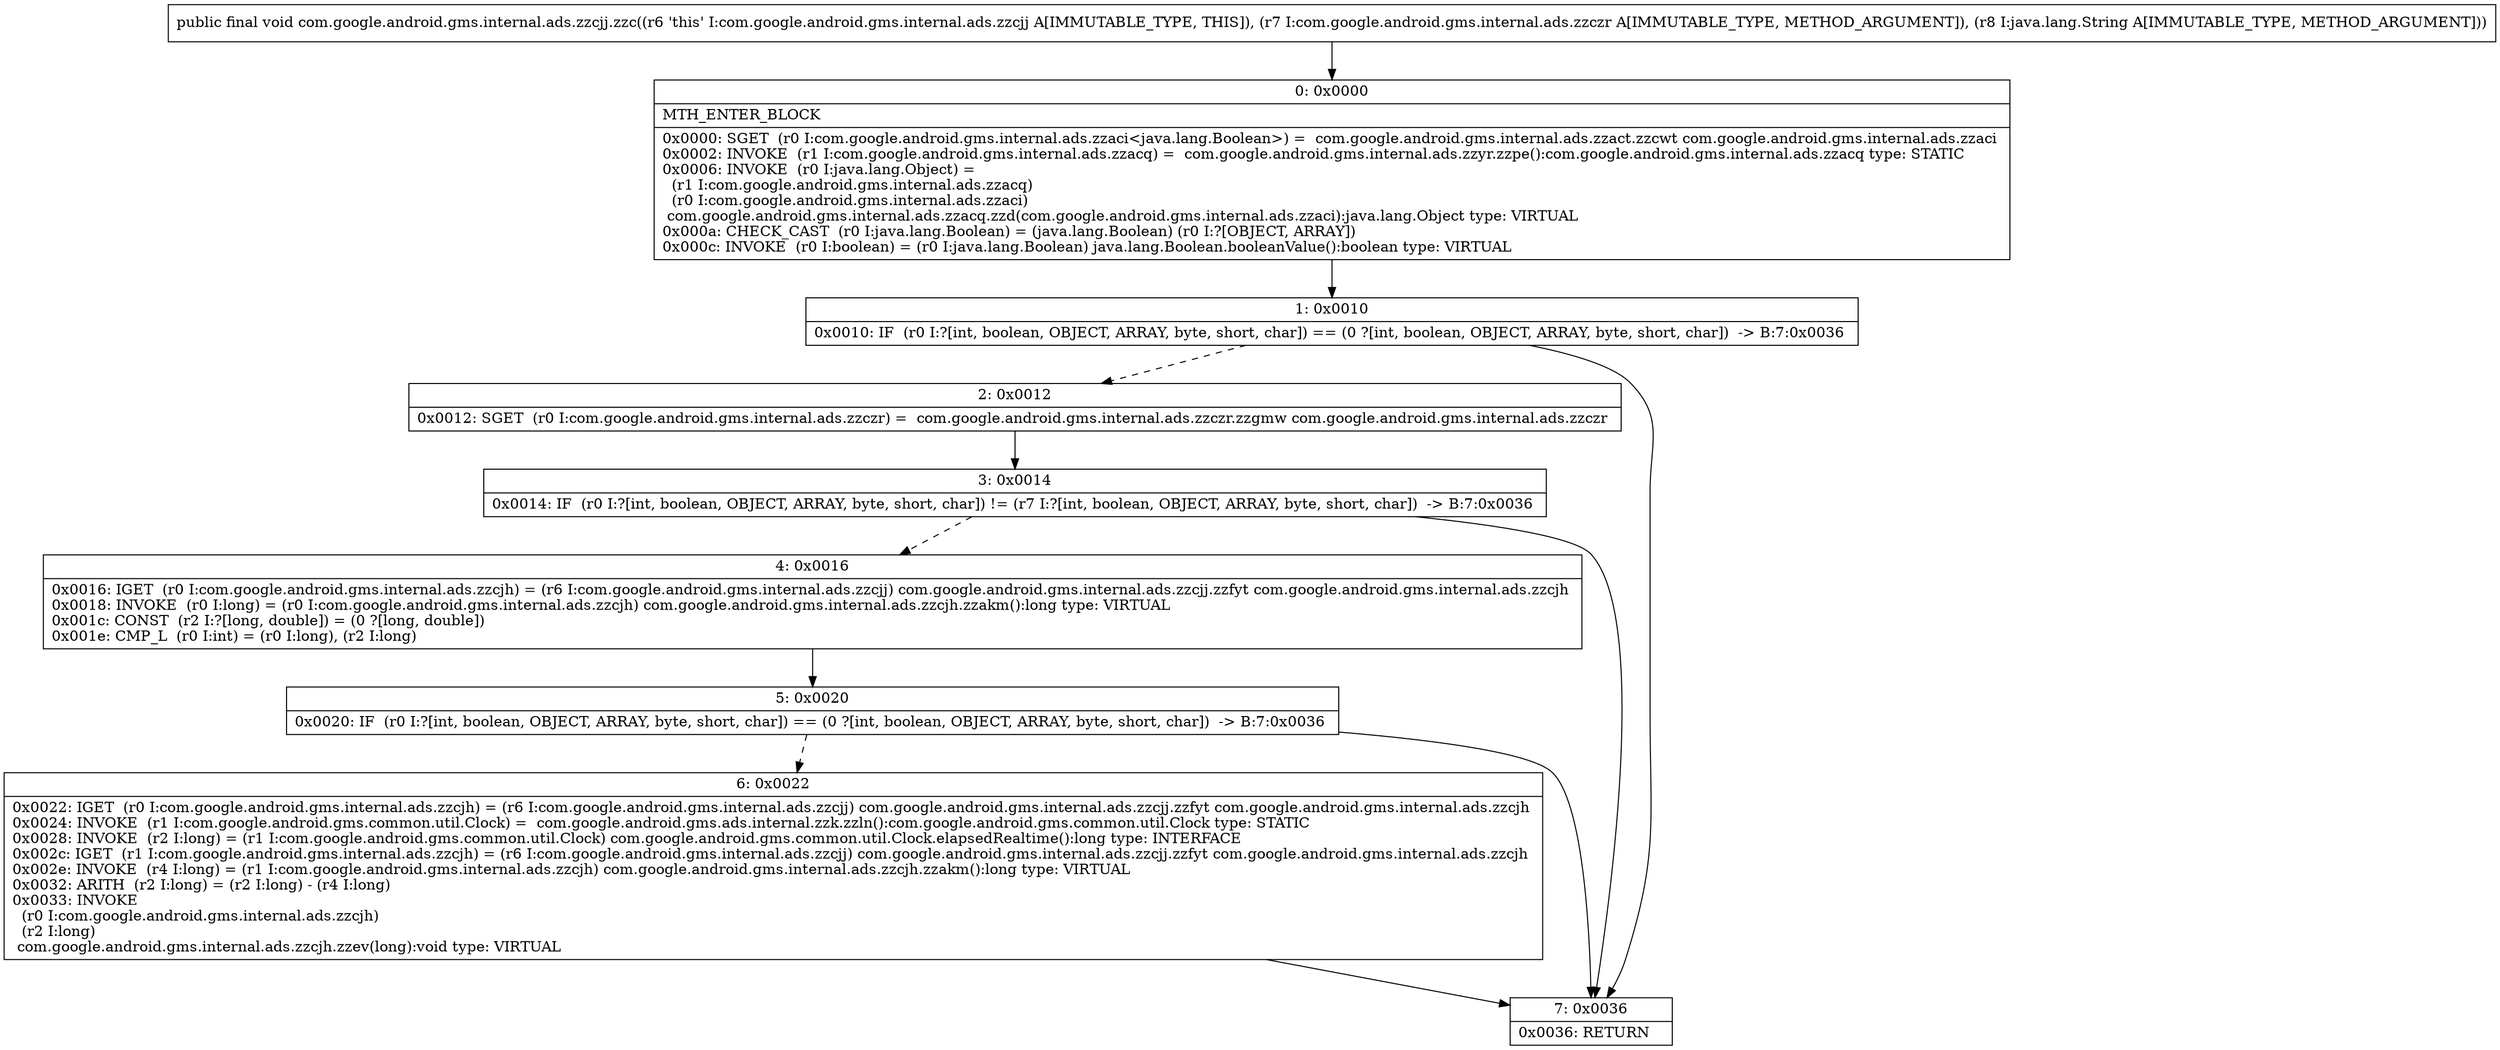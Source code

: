 digraph "CFG forcom.google.android.gms.internal.ads.zzcjj.zzc(Lcom\/google\/android\/gms\/internal\/ads\/zzczr;Ljava\/lang\/String;)V" {
Node_0 [shape=record,label="{0\:\ 0x0000|MTH_ENTER_BLOCK\l|0x0000: SGET  (r0 I:com.google.android.gms.internal.ads.zzaci\<java.lang.Boolean\>) =  com.google.android.gms.internal.ads.zzact.zzcwt com.google.android.gms.internal.ads.zzaci \l0x0002: INVOKE  (r1 I:com.google.android.gms.internal.ads.zzacq) =  com.google.android.gms.internal.ads.zzyr.zzpe():com.google.android.gms.internal.ads.zzacq type: STATIC \l0x0006: INVOKE  (r0 I:java.lang.Object) = \l  (r1 I:com.google.android.gms.internal.ads.zzacq)\l  (r0 I:com.google.android.gms.internal.ads.zzaci)\l com.google.android.gms.internal.ads.zzacq.zzd(com.google.android.gms.internal.ads.zzaci):java.lang.Object type: VIRTUAL \l0x000a: CHECK_CAST  (r0 I:java.lang.Boolean) = (java.lang.Boolean) (r0 I:?[OBJECT, ARRAY]) \l0x000c: INVOKE  (r0 I:boolean) = (r0 I:java.lang.Boolean) java.lang.Boolean.booleanValue():boolean type: VIRTUAL \l}"];
Node_1 [shape=record,label="{1\:\ 0x0010|0x0010: IF  (r0 I:?[int, boolean, OBJECT, ARRAY, byte, short, char]) == (0 ?[int, boolean, OBJECT, ARRAY, byte, short, char])  \-\> B:7:0x0036 \l}"];
Node_2 [shape=record,label="{2\:\ 0x0012|0x0012: SGET  (r0 I:com.google.android.gms.internal.ads.zzczr) =  com.google.android.gms.internal.ads.zzczr.zzgmw com.google.android.gms.internal.ads.zzczr \l}"];
Node_3 [shape=record,label="{3\:\ 0x0014|0x0014: IF  (r0 I:?[int, boolean, OBJECT, ARRAY, byte, short, char]) != (r7 I:?[int, boolean, OBJECT, ARRAY, byte, short, char])  \-\> B:7:0x0036 \l}"];
Node_4 [shape=record,label="{4\:\ 0x0016|0x0016: IGET  (r0 I:com.google.android.gms.internal.ads.zzcjh) = (r6 I:com.google.android.gms.internal.ads.zzcjj) com.google.android.gms.internal.ads.zzcjj.zzfyt com.google.android.gms.internal.ads.zzcjh \l0x0018: INVOKE  (r0 I:long) = (r0 I:com.google.android.gms.internal.ads.zzcjh) com.google.android.gms.internal.ads.zzcjh.zzakm():long type: VIRTUAL \l0x001c: CONST  (r2 I:?[long, double]) = (0 ?[long, double]) \l0x001e: CMP_L  (r0 I:int) = (r0 I:long), (r2 I:long) \l}"];
Node_5 [shape=record,label="{5\:\ 0x0020|0x0020: IF  (r0 I:?[int, boolean, OBJECT, ARRAY, byte, short, char]) == (0 ?[int, boolean, OBJECT, ARRAY, byte, short, char])  \-\> B:7:0x0036 \l}"];
Node_6 [shape=record,label="{6\:\ 0x0022|0x0022: IGET  (r0 I:com.google.android.gms.internal.ads.zzcjh) = (r6 I:com.google.android.gms.internal.ads.zzcjj) com.google.android.gms.internal.ads.zzcjj.zzfyt com.google.android.gms.internal.ads.zzcjh \l0x0024: INVOKE  (r1 I:com.google.android.gms.common.util.Clock) =  com.google.android.gms.ads.internal.zzk.zzln():com.google.android.gms.common.util.Clock type: STATIC \l0x0028: INVOKE  (r2 I:long) = (r1 I:com.google.android.gms.common.util.Clock) com.google.android.gms.common.util.Clock.elapsedRealtime():long type: INTERFACE \l0x002c: IGET  (r1 I:com.google.android.gms.internal.ads.zzcjh) = (r6 I:com.google.android.gms.internal.ads.zzcjj) com.google.android.gms.internal.ads.zzcjj.zzfyt com.google.android.gms.internal.ads.zzcjh \l0x002e: INVOKE  (r4 I:long) = (r1 I:com.google.android.gms.internal.ads.zzcjh) com.google.android.gms.internal.ads.zzcjh.zzakm():long type: VIRTUAL \l0x0032: ARITH  (r2 I:long) = (r2 I:long) \- (r4 I:long) \l0x0033: INVOKE  \l  (r0 I:com.google.android.gms.internal.ads.zzcjh)\l  (r2 I:long)\l com.google.android.gms.internal.ads.zzcjh.zzev(long):void type: VIRTUAL \l}"];
Node_7 [shape=record,label="{7\:\ 0x0036|0x0036: RETURN   \l}"];
MethodNode[shape=record,label="{public final void com.google.android.gms.internal.ads.zzcjj.zzc((r6 'this' I:com.google.android.gms.internal.ads.zzcjj A[IMMUTABLE_TYPE, THIS]), (r7 I:com.google.android.gms.internal.ads.zzczr A[IMMUTABLE_TYPE, METHOD_ARGUMENT]), (r8 I:java.lang.String A[IMMUTABLE_TYPE, METHOD_ARGUMENT])) }"];
MethodNode -> Node_0;
Node_0 -> Node_1;
Node_1 -> Node_2[style=dashed];
Node_1 -> Node_7;
Node_2 -> Node_3;
Node_3 -> Node_4[style=dashed];
Node_3 -> Node_7;
Node_4 -> Node_5;
Node_5 -> Node_6[style=dashed];
Node_5 -> Node_7;
Node_6 -> Node_7;
}


